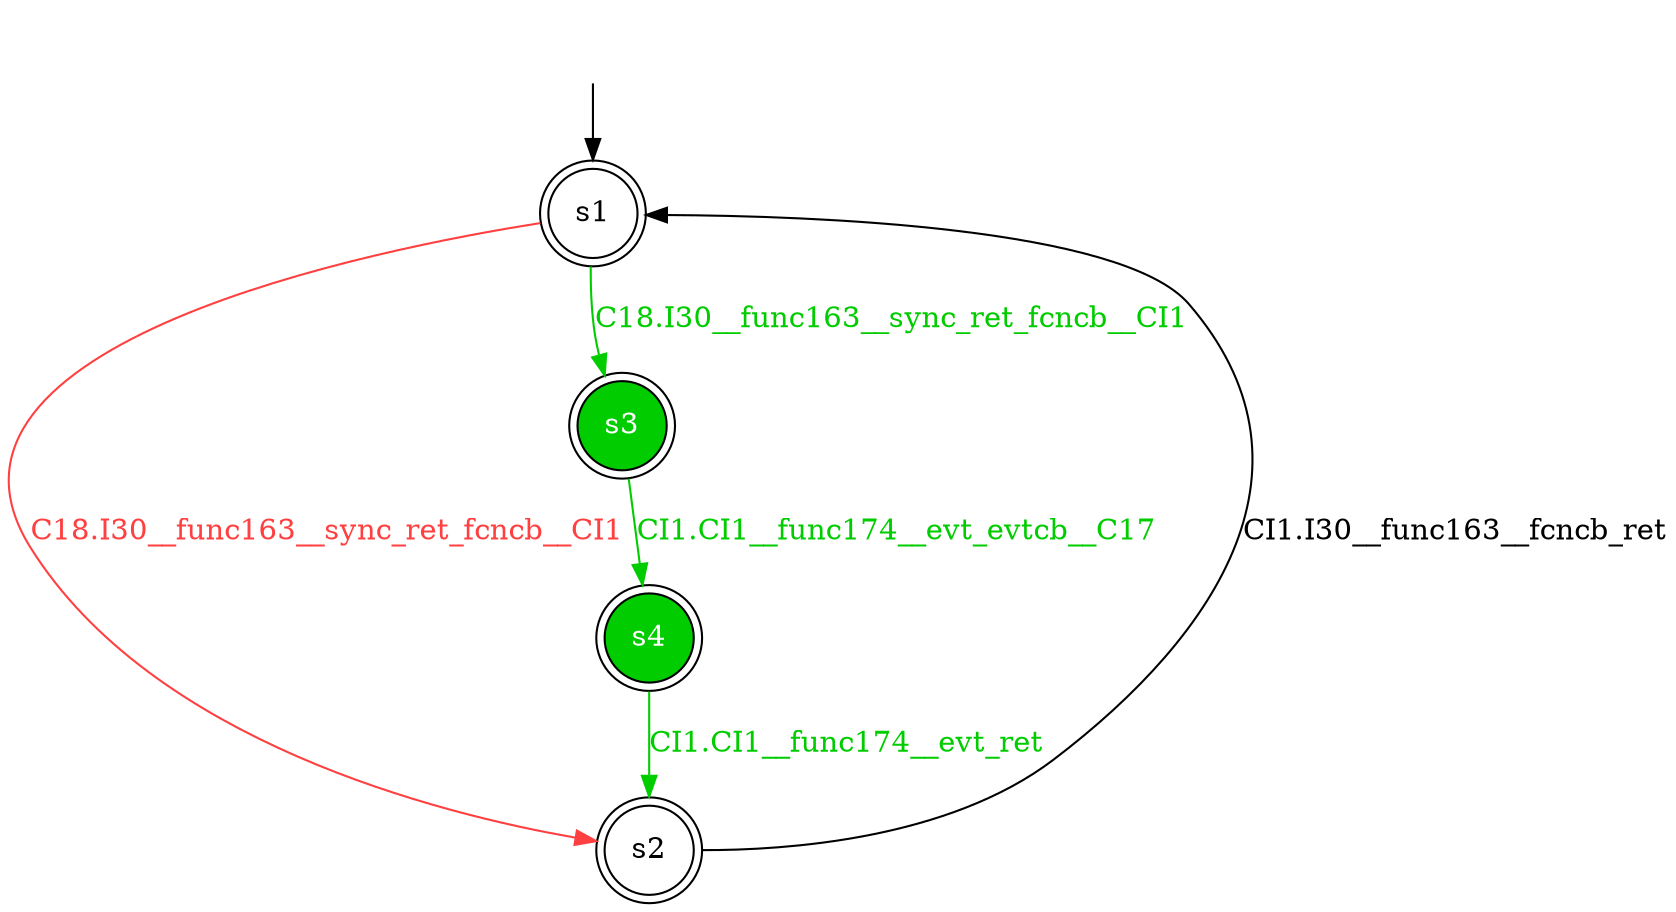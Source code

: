 digraph diffautomaton {
	1 [label=<s1> shape="doublecircle"];
	2 [label=<s2> shape="doublecircle"];
	3 [label=<s3> shape="doublecircle" fillcolor="#00cc00" fontcolor="#ffffff" style="filled"];
	4 [label=<s4> shape="doublecircle" fillcolor="#00cc00" fontcolor="#ffffff" style="filled"];
	__init1 [label=<> shape="none"];
	__init1 -> 1;
	1 -> 2 [label=<<font color="#ff4040">C18.I30__func163__sync_ret_fcncb__CI1</font>> color="#ff4040" id="1-0-2"];
	1 -> 3 [label=<<font color="#00cc00">C18.I30__func163__sync_ret_fcncb__CI1</font>> color="#00cc00" id="1-1-3"];
	2 -> 1 [label=<<font color="#000000">CI1.I30__func163__fcncb_ret</font>> id="2-0-1"];
	3 -> 4 [label=<<font color="#00cc00">CI1.CI1__func174__evt_evtcb__C17</font>> color="#00cc00" id="3-0-4"];
	4 -> 2 [label=<<font color="#00cc00">CI1.CI1__func174__evt_ret</font>> color="#00cc00" id="4-0-2"];
}
